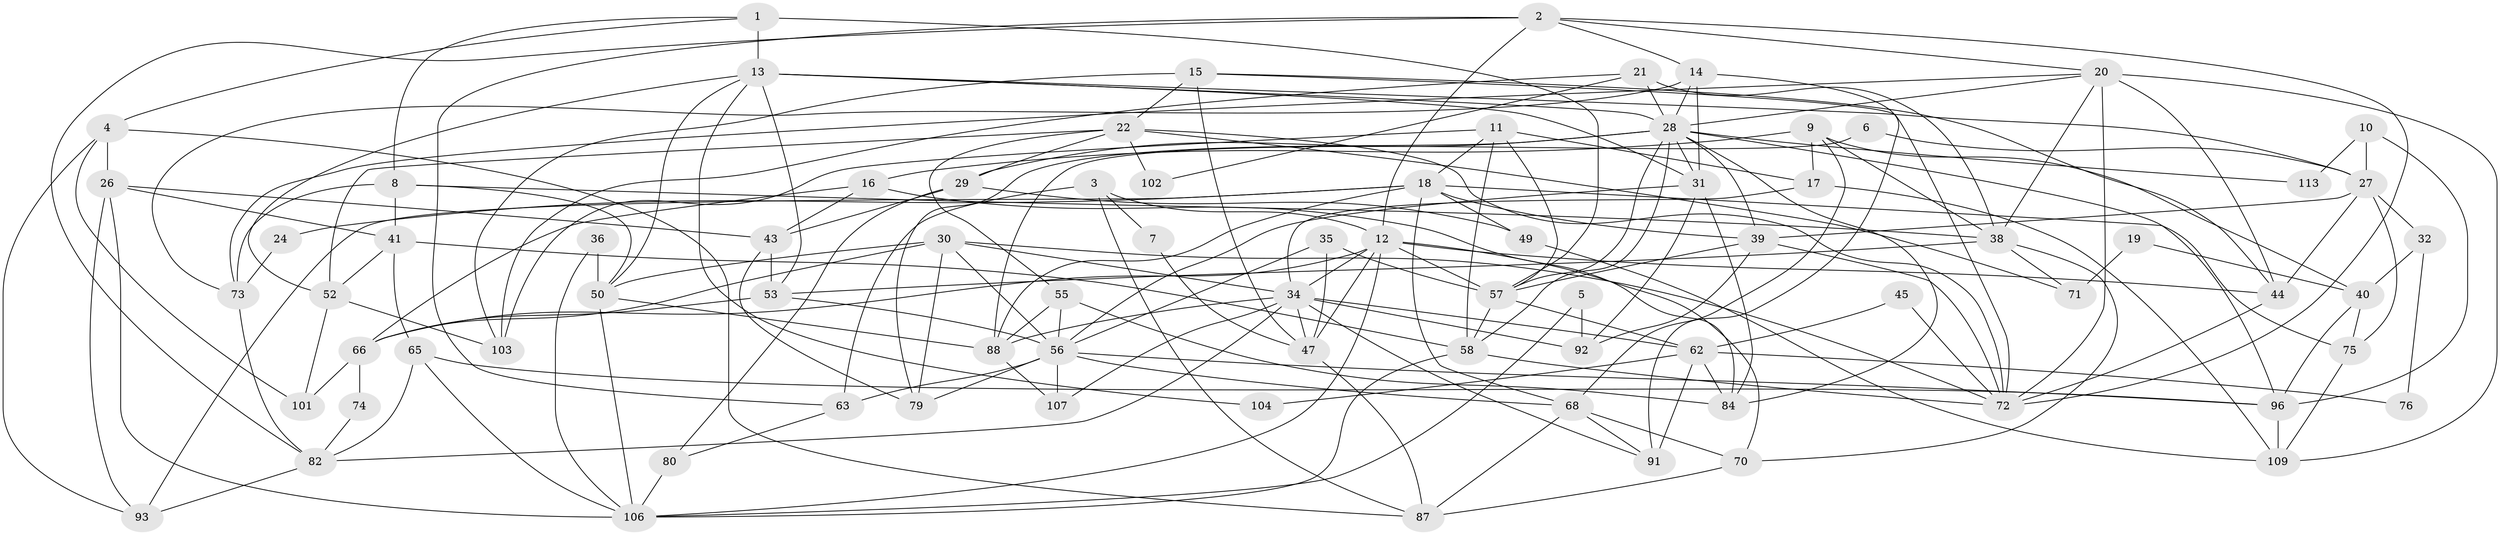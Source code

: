 // original degree distribution, {5: 0.2033898305084746, 4: 0.2627118644067797, 2: 0.1864406779661017, 3: 0.211864406779661, 7: 0.03389830508474576, 8: 0.025423728813559324, 6: 0.06779661016949153, 9: 0.00847457627118644}
// Generated by graph-tools (version 1.1) at 2025/11/02/27/25 16:11:21]
// undirected, 79 vertices, 194 edges
graph export_dot {
graph [start="1"]
  node [color=gray90,style=filled];
  1;
  2 [super="+54"];
  3 [super="+105"];
  4 [super="+42"];
  5;
  6;
  7;
  8 [super="+114"];
  9 [super="+64"];
  10;
  11 [super="+23"];
  12 [super="+46"];
  13 [super="+33"];
  14 [super="+48"];
  15;
  16;
  17;
  18 [super="+100"];
  19;
  20 [super="+115"];
  21 [super="+85"];
  22 [super="+25"];
  24;
  26 [super="+69"];
  27;
  28 [super="+98"];
  29 [super="+89"];
  30 [super="+117"];
  31 [super="+112"];
  32;
  34 [super="+37"];
  35;
  36;
  38 [super="+61"];
  39 [super="+95"];
  40 [super="+59"];
  41 [super="+51"];
  43;
  44;
  45;
  47 [super="+90"];
  49;
  50 [super="+94"];
  52;
  53 [super="+60"];
  55;
  56 [super="+67"];
  57 [super="+99"];
  58 [super="+83"];
  62 [super="+116"];
  63 [super="+86"];
  65 [super="+81"];
  66 [super="+77"];
  68 [super="+78"];
  70;
  71;
  72 [super="+111"];
  73;
  74;
  75;
  76;
  79;
  80;
  82 [super="+110"];
  84;
  87;
  88 [super="+97"];
  91;
  92;
  93;
  96;
  101;
  102;
  103;
  104;
  106 [super="+108"];
  107;
  109 [super="+118"];
  113;
  1 -- 13;
  1 -- 4;
  1 -- 57 [weight=2];
  1 -- 8;
  2 -- 82;
  2 -- 63;
  2 -- 14;
  2 -- 20;
  2 -- 12;
  2 -- 72;
  3 -- 63 [weight=2];
  3 -- 12;
  3 -- 87;
  3 -- 7;
  4 -- 101;
  4 -- 87;
  4 -- 26;
  4 -- 93;
  5 -- 92;
  5 -- 106;
  6 -- 27;
  6 -- 88;
  7 -- 47;
  8 -- 73;
  8 -- 50;
  8 -- 38;
  8 -- 41;
  9 -- 17;
  9 -- 40;
  9 -- 16;
  9 -- 68;
  9 -- 38;
  10 -- 96;
  10 -- 27;
  10 -- 113;
  11 -- 18;
  11 -- 58;
  11 -- 17;
  11 -- 57;
  11 -- 103;
  12 -- 57;
  12 -- 47;
  12 -- 44;
  12 -- 70;
  12 -- 34;
  12 -- 66;
  12 -- 106;
  13 -- 53;
  13 -- 27;
  13 -- 104;
  13 -- 31;
  13 -- 52;
  13 -- 28;
  13 -- 50;
  14 -- 31;
  14 -- 73;
  14 -- 91;
  14 -- 28;
  15 -- 44;
  15 -- 72;
  15 -- 103;
  15 -- 22;
  15 -- 47;
  16 -- 43;
  16 -- 84;
  16 -- 66;
  17 -- 34;
  17 -- 109;
  18 -- 24;
  18 -- 49;
  18 -- 75;
  18 -- 93;
  18 -- 88;
  18 -- 68;
  18 -- 39;
  19 -- 40;
  19 -- 71;
  20 -- 44;
  20 -- 73;
  20 -- 38;
  20 -- 72;
  20 -- 109;
  20 -- 28;
  21 -- 103;
  21 -- 102;
  21 -- 38;
  21 -- 28;
  22 -- 72;
  22 -- 102;
  22 -- 52;
  22 -- 55;
  22 -- 71;
  22 -- 29;
  24 -- 73;
  26 -- 43;
  26 -- 41;
  26 -- 93;
  26 -- 106;
  27 -- 44;
  27 -- 32;
  27 -- 39;
  27 -- 75;
  28 -- 84;
  28 -- 113;
  28 -- 31;
  28 -- 96;
  28 -- 79;
  28 -- 58;
  28 -- 57;
  28 -- 29;
  28 -- 39;
  29 -- 49;
  29 -- 43;
  29 -- 80;
  30 -- 79;
  30 -- 56;
  30 -- 72;
  30 -- 34;
  30 -- 66;
  30 -- 50;
  31 -- 84;
  31 -- 92;
  31 -- 56;
  32 -- 40;
  32 -- 76;
  34 -- 92;
  34 -- 47;
  34 -- 107;
  34 -- 82;
  34 -- 88;
  34 -- 91;
  34 -- 62;
  35 -- 56;
  35 -- 57;
  35 -- 47;
  36 -- 106;
  36 -- 50;
  38 -- 70;
  38 -- 71;
  38 -- 53;
  39 -- 92;
  39 -- 72;
  39 -- 57;
  40 -- 75;
  40 -- 96;
  41 -- 58;
  41 -- 52;
  41 -- 65;
  43 -- 79;
  43 -- 53;
  44 -- 72;
  45 -- 62;
  45 -- 72;
  47 -- 87;
  49 -- 109;
  50 -- 88;
  50 -- 106;
  52 -- 101;
  52 -- 103;
  53 -- 66;
  53 -- 56;
  55 -- 56;
  55 -- 84;
  55 -- 88;
  56 -- 107;
  56 -- 63;
  56 -- 68;
  56 -- 79;
  56 -- 96;
  57 -- 62;
  57 -- 58;
  58 -- 72;
  58 -- 106;
  62 -- 91;
  62 -- 76;
  62 -- 104;
  62 -- 84;
  63 -- 80;
  65 -- 96;
  65 -- 82;
  65 -- 106;
  66 -- 101;
  66 -- 74;
  68 -- 70;
  68 -- 91;
  68 -- 87;
  70 -- 87;
  73 -- 82;
  74 -- 82;
  75 -- 109;
  80 -- 106;
  82 -- 93;
  88 -- 107;
  96 -- 109;
}
